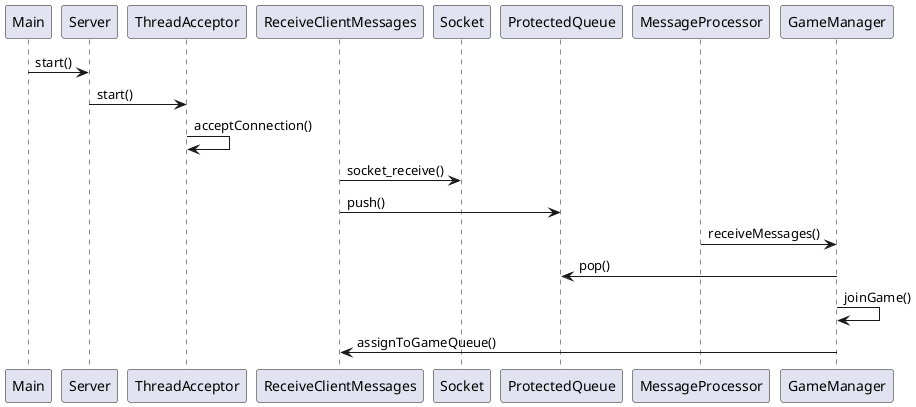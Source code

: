 @startuml join_game
    Main -> Server : start()
    Server -> ThreadAcceptor : start()
    ThreadAcceptor -> ThreadAcceptor : acceptConnection()
    ReceiveClientMessages -> Socket : socket_receive()
    ReceiveClientMessages -> ProtectedQueue : push()
    MessageProcessor -> GameManager : receiveMessages()
    GameManager -> ProtectedQueue : pop()
    GameManager -> GameManager : joinGame()
    GameManager -> ReceiveClientMessages : assignToGameQueue()
@enduml